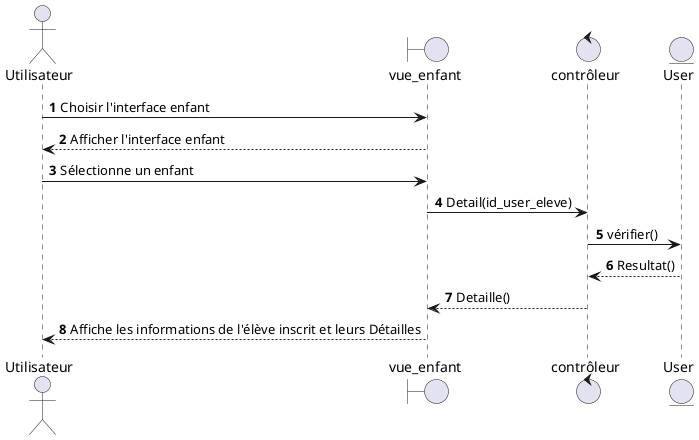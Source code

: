 @startuml
autonumber
actor Utilisateur as User
boundary "vue_enfant" as View
control "contrôleur" as Controller
entity "User" as Database


User -> View : Choisir l'interface enfant
View --> User : Afficher l'interface enfant
User -> View : Sélectionne un enfant
View -> Controller : Detail(id_user_eleve)
Controller -> Database : vérifier()
Database --> Controller : Resultat()
Controller --> View : Detaille()
View --> User : Affiche les informations de l'élève inscrit et leurs Détailles
@enduml
